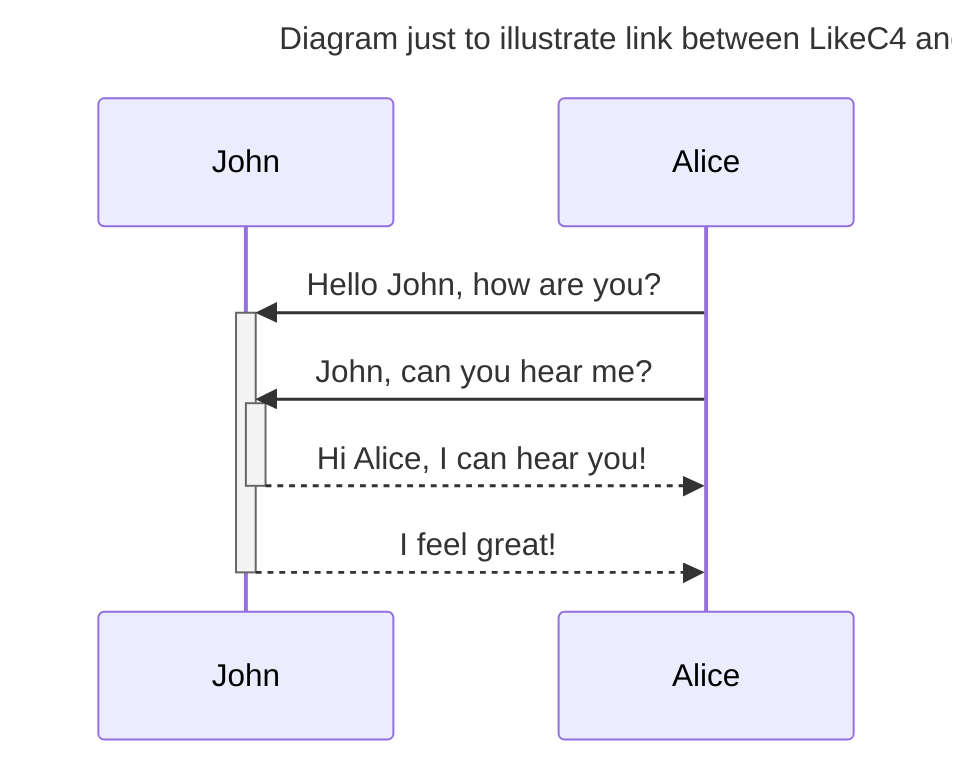 sequenceDiagram
    title: Diagram just to illustrate link between LikeC4 and Mermaid diagrams    participant Alice

    participant John

    Alice->>+John: Hello John, how are you?
    Alice->>+John: John, can you hear me?
    John-->>-Alice: Hi Alice, I can hear you!
    John-->>-Alice: I feel great!

    link Alice: Dashboard @ https://dashboard.contoso.com/alice